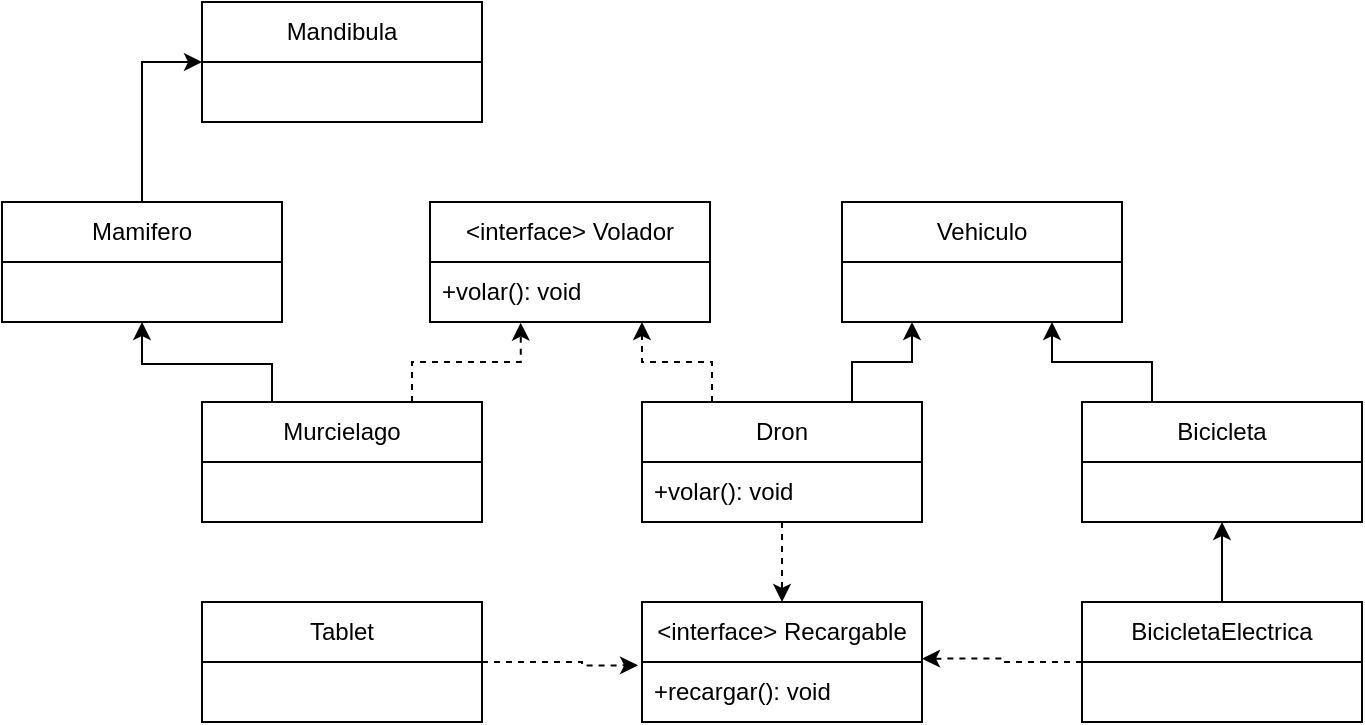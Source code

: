 <mxfile version="26.2.14">
  <diagram name="Página-1" id="juZiu6RUJctwYE6Cip0g">
    <mxGraphModel dx="794" dy="402" grid="1" gridSize="10" guides="1" tooltips="1" connect="1" arrows="1" fold="1" page="1" pageScale="1" pageWidth="827" pageHeight="1169" math="0" shadow="0">
      <root>
        <mxCell id="0" />
        <mxCell id="1" parent="0" />
        <mxCell id="lUkcmMobZlCDTdLonf3v-1" value="Mandibula" style="swimlane;fontStyle=0;childLayout=stackLayout;horizontal=1;startSize=30;horizontalStack=0;resizeParent=1;resizeParentMax=0;resizeLast=0;collapsible=1;marginBottom=0;whiteSpace=wrap;html=1;" vertex="1" parent="1">
          <mxGeometry x="160" y="40" width="140" height="60" as="geometry" />
        </mxCell>
        <mxCell id="lUkcmMobZlCDTdLonf3v-22" style="edgeStyle=orthogonalEdgeStyle;rounded=0;orthogonalLoop=1;jettySize=auto;html=1;exitX=0.5;exitY=0;exitDx=0;exitDy=0;entryX=0;entryY=0.5;entryDx=0;entryDy=0;" edge="1" parent="1" source="lUkcmMobZlCDTdLonf3v-5" target="lUkcmMobZlCDTdLonf3v-1">
          <mxGeometry relative="1" as="geometry" />
        </mxCell>
        <mxCell id="lUkcmMobZlCDTdLonf3v-5" value="Mamifero" style="swimlane;fontStyle=0;childLayout=stackLayout;horizontal=1;startSize=30;horizontalStack=0;resizeParent=1;resizeParentMax=0;resizeLast=0;collapsible=1;marginBottom=0;whiteSpace=wrap;html=1;" vertex="1" parent="1">
          <mxGeometry x="60" y="140" width="140" height="60" as="geometry" />
        </mxCell>
        <mxCell id="lUkcmMobZlCDTdLonf3v-6" value="Vehiculo" style="swimlane;fontStyle=0;childLayout=stackLayout;horizontal=1;startSize=30;horizontalStack=0;resizeParent=1;resizeParentMax=0;resizeLast=0;collapsible=1;marginBottom=0;whiteSpace=wrap;html=1;" vertex="1" parent="1">
          <mxGeometry x="480" y="140" width="140" height="60" as="geometry" />
        </mxCell>
        <mxCell id="lUkcmMobZlCDTdLonf3v-7" value="&amp;lt;interface&amp;gt; Volador" style="swimlane;fontStyle=0;childLayout=stackLayout;horizontal=1;startSize=30;horizontalStack=0;resizeParent=1;resizeParentMax=0;resizeLast=0;collapsible=1;marginBottom=0;whiteSpace=wrap;html=1;" vertex="1" parent="1">
          <mxGeometry x="274" y="140" width="140" height="60" as="geometry" />
        </mxCell>
        <mxCell id="lUkcmMobZlCDTdLonf3v-8" value="+volar(): void" style="text;strokeColor=none;fillColor=none;align=left;verticalAlign=middle;spacingLeft=4;spacingRight=4;overflow=hidden;points=[[0,0.5],[1,0.5]];portConstraint=eastwest;rotatable=0;whiteSpace=wrap;html=1;" vertex="1" parent="lUkcmMobZlCDTdLonf3v-7">
          <mxGeometry y="30" width="140" height="30" as="geometry" />
        </mxCell>
        <mxCell id="lUkcmMobZlCDTdLonf3v-21" style="edgeStyle=orthogonalEdgeStyle;rounded=0;orthogonalLoop=1;jettySize=auto;html=1;exitX=0.25;exitY=0;exitDx=0;exitDy=0;entryX=0.5;entryY=1;entryDx=0;entryDy=0;" edge="1" parent="1" source="lUkcmMobZlCDTdLonf3v-11" target="lUkcmMobZlCDTdLonf3v-5">
          <mxGeometry relative="1" as="geometry">
            <mxPoint x="120" y="200" as="targetPoint" />
            <Array as="points">
              <mxPoint x="195" y="221" />
              <mxPoint x="130" y="221" />
            </Array>
          </mxGeometry>
        </mxCell>
        <mxCell id="lUkcmMobZlCDTdLonf3v-11" value="Murcielago" style="swimlane;fontStyle=0;childLayout=stackLayout;horizontal=1;startSize=30;horizontalStack=0;resizeParent=1;resizeParentMax=0;resizeLast=0;collapsible=1;marginBottom=0;whiteSpace=wrap;html=1;" vertex="1" parent="1">
          <mxGeometry x="160" y="240" width="140" height="60" as="geometry" />
        </mxCell>
        <mxCell id="lUkcmMobZlCDTdLonf3v-26" style="edgeStyle=orthogonalEdgeStyle;rounded=0;orthogonalLoop=1;jettySize=auto;html=1;exitX=0.75;exitY=0;exitDx=0;exitDy=0;entryX=0.25;entryY=1;entryDx=0;entryDy=0;" edge="1" parent="1" source="lUkcmMobZlCDTdLonf3v-12" target="lUkcmMobZlCDTdLonf3v-6">
          <mxGeometry relative="1" as="geometry" />
        </mxCell>
        <mxCell id="lUkcmMobZlCDTdLonf3v-33" style="edgeStyle=orthogonalEdgeStyle;rounded=0;orthogonalLoop=1;jettySize=auto;html=1;entryX=0.5;entryY=0;entryDx=0;entryDy=0;dashed=1;" edge="1" parent="1" source="lUkcmMobZlCDTdLonf3v-12" target="lUkcmMobZlCDTdLonf3v-16">
          <mxGeometry relative="1" as="geometry" />
        </mxCell>
        <mxCell id="lUkcmMobZlCDTdLonf3v-12" value="Dron" style="swimlane;fontStyle=0;childLayout=stackLayout;horizontal=1;startSize=30;horizontalStack=0;resizeParent=1;resizeParentMax=0;resizeLast=0;collapsible=1;marginBottom=0;whiteSpace=wrap;html=1;" vertex="1" parent="1">
          <mxGeometry x="380" y="240" width="140" height="60" as="geometry" />
        </mxCell>
        <mxCell id="lUkcmMobZlCDTdLonf3v-13" value="+volar(): void" style="text;strokeColor=none;fillColor=none;align=left;verticalAlign=middle;spacingLeft=4;spacingRight=4;overflow=hidden;points=[[0,0.5],[1,0.5]];portConstraint=eastwest;rotatable=0;whiteSpace=wrap;html=1;" vertex="1" parent="lUkcmMobZlCDTdLonf3v-12">
          <mxGeometry y="30" width="140" height="30" as="geometry" />
        </mxCell>
        <mxCell id="lUkcmMobZlCDTdLonf3v-27" style="edgeStyle=orthogonalEdgeStyle;rounded=0;orthogonalLoop=1;jettySize=auto;html=1;exitX=0.25;exitY=0;exitDx=0;exitDy=0;entryX=0.75;entryY=1;entryDx=0;entryDy=0;" edge="1" parent="1" source="lUkcmMobZlCDTdLonf3v-14" target="lUkcmMobZlCDTdLonf3v-6">
          <mxGeometry relative="1" as="geometry" />
        </mxCell>
        <mxCell id="lUkcmMobZlCDTdLonf3v-14" value="Bicicleta" style="swimlane;fontStyle=0;childLayout=stackLayout;horizontal=1;startSize=30;horizontalStack=0;resizeParent=1;resizeParentMax=0;resizeLast=0;collapsible=1;marginBottom=0;whiteSpace=wrap;html=1;" vertex="1" parent="1">
          <mxGeometry x="600" y="240" width="140" height="60" as="geometry" />
        </mxCell>
        <mxCell id="lUkcmMobZlCDTdLonf3v-16" value="&amp;lt;interface&amp;gt; Recargable" style="swimlane;fontStyle=0;childLayout=stackLayout;horizontal=1;startSize=30;horizontalStack=0;resizeParent=1;resizeParentMax=0;resizeLast=0;collapsible=1;marginBottom=0;whiteSpace=wrap;html=1;" vertex="1" parent="1">
          <mxGeometry x="380" y="340" width="140" height="60" as="geometry" />
        </mxCell>
        <mxCell id="lUkcmMobZlCDTdLonf3v-17" value="+recargar(): void" style="text;strokeColor=none;fillColor=none;align=left;verticalAlign=middle;spacingLeft=4;spacingRight=4;overflow=hidden;points=[[0,0.5],[1,0.5]];portConstraint=eastwest;rotatable=0;whiteSpace=wrap;html=1;" vertex="1" parent="lUkcmMobZlCDTdLonf3v-16">
          <mxGeometry y="30" width="140" height="30" as="geometry" />
        </mxCell>
        <mxCell id="lUkcmMobZlCDTdLonf3v-28" style="edgeStyle=orthogonalEdgeStyle;rounded=0;orthogonalLoop=1;jettySize=auto;html=1;exitX=0.5;exitY=0;exitDx=0;exitDy=0;entryX=0.5;entryY=1;entryDx=0;entryDy=0;" edge="1" parent="1" source="lUkcmMobZlCDTdLonf3v-18" target="lUkcmMobZlCDTdLonf3v-14">
          <mxGeometry relative="1" as="geometry" />
        </mxCell>
        <mxCell id="lUkcmMobZlCDTdLonf3v-18" value="BicicletaElectrica" style="swimlane;fontStyle=0;childLayout=stackLayout;horizontal=1;startSize=30;horizontalStack=0;resizeParent=1;resizeParentMax=0;resizeLast=0;collapsible=1;marginBottom=0;whiteSpace=wrap;html=1;" vertex="1" parent="1">
          <mxGeometry x="600" y="340" width="140" height="60" as="geometry" />
        </mxCell>
        <mxCell id="lUkcmMobZlCDTdLonf3v-19" value="Tablet" style="swimlane;fontStyle=0;childLayout=stackLayout;horizontal=1;startSize=30;horizontalStack=0;resizeParent=1;resizeParentMax=0;resizeLast=0;collapsible=1;marginBottom=0;whiteSpace=wrap;html=1;" vertex="1" parent="1">
          <mxGeometry x="160" y="340" width="140" height="60" as="geometry" />
        </mxCell>
        <mxCell id="lUkcmMobZlCDTdLonf3v-23" style="edgeStyle=orthogonalEdgeStyle;rounded=0;orthogonalLoop=1;jettySize=auto;html=1;exitX=0.75;exitY=0;exitDx=0;exitDy=0;entryX=0.324;entryY=1.011;entryDx=0;entryDy=0;entryPerimeter=0;dashed=1;" edge="1" parent="1" source="lUkcmMobZlCDTdLonf3v-11" target="lUkcmMobZlCDTdLonf3v-8">
          <mxGeometry relative="1" as="geometry" />
        </mxCell>
        <mxCell id="lUkcmMobZlCDTdLonf3v-25" style="edgeStyle=orthogonalEdgeStyle;rounded=0;orthogonalLoop=1;jettySize=auto;html=1;exitX=0.25;exitY=0;exitDx=0;exitDy=0;entryX=0.757;entryY=1;entryDx=0;entryDy=0;entryPerimeter=0;dashed=1;" edge="1" parent="1" source="lUkcmMobZlCDTdLonf3v-12" target="lUkcmMobZlCDTdLonf3v-8">
          <mxGeometry relative="1" as="geometry" />
        </mxCell>
        <mxCell id="lUkcmMobZlCDTdLonf3v-30" style="edgeStyle=orthogonalEdgeStyle;rounded=0;orthogonalLoop=1;jettySize=auto;html=1;exitX=1;exitY=0.5;exitDx=0;exitDy=0;entryX=-0.014;entryY=0.056;entryDx=0;entryDy=0;entryPerimeter=0;dashed=1;" edge="1" parent="1" source="lUkcmMobZlCDTdLonf3v-19" target="lUkcmMobZlCDTdLonf3v-17">
          <mxGeometry relative="1" as="geometry">
            <Array as="points">
              <mxPoint x="350" y="370" />
              <mxPoint x="350" y="372" />
            </Array>
          </mxGeometry>
        </mxCell>
        <mxCell id="lUkcmMobZlCDTdLonf3v-32" style="edgeStyle=orthogonalEdgeStyle;rounded=0;orthogonalLoop=1;jettySize=auto;html=1;exitX=0;exitY=0.5;exitDx=0;exitDy=0;entryX=1;entryY=-0.056;entryDx=0;entryDy=0;entryPerimeter=0;dashed=1;" edge="1" parent="1" source="lUkcmMobZlCDTdLonf3v-18" target="lUkcmMobZlCDTdLonf3v-17">
          <mxGeometry relative="1" as="geometry" />
        </mxCell>
      </root>
    </mxGraphModel>
  </diagram>
</mxfile>
